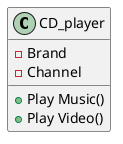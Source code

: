 @startuml

class CD_player{
    - Brand
    - Channel
    + Play Music()
    + Play Video()
}

@enduml